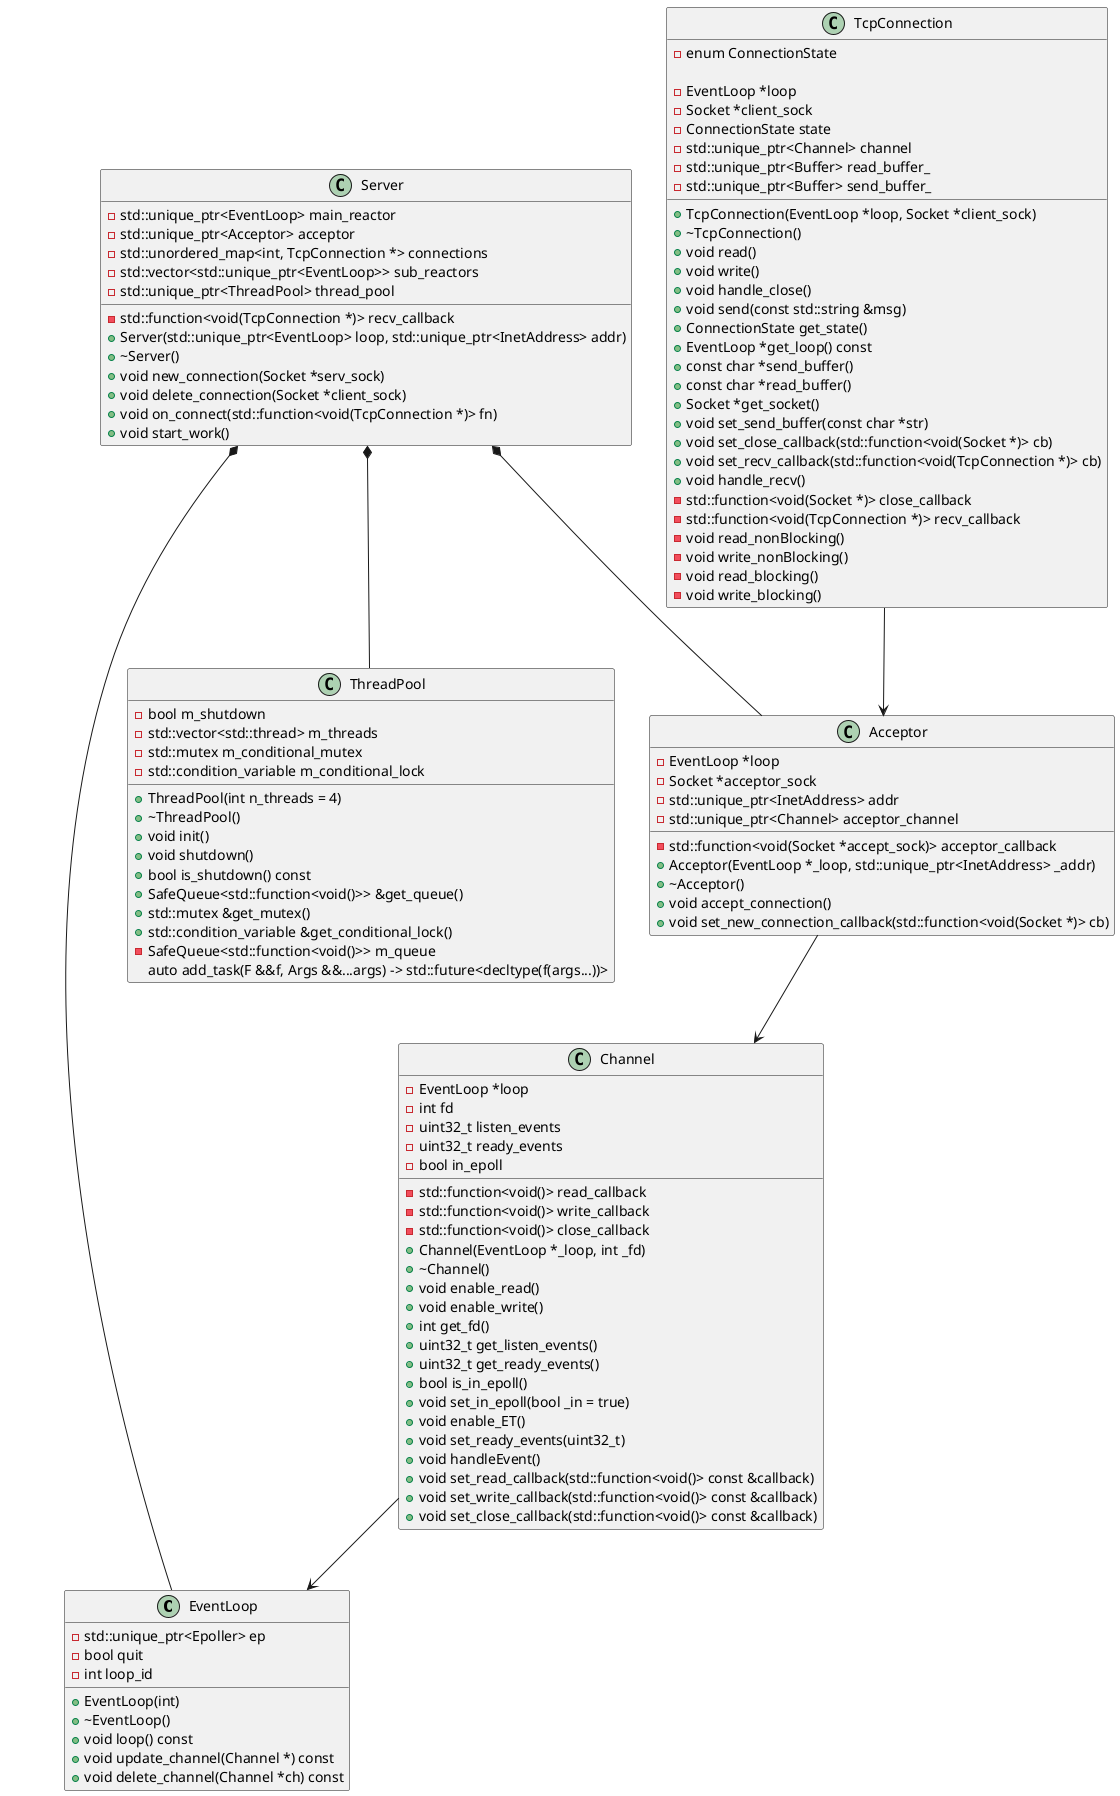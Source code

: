 ' alt+d is vscode shortcut for plantuml preview
' plantuml classes.puml when you have plantuml extension installed
@startuml
class EventLoop {
    - std::unique_ptr<Epoller> ep
    - bool quit
    - int loop_id
    + EventLoop(int)
    + ~EventLoop()
    + void loop() const
    + void update_channel(Channel *) const
    + void delete_channel(Channel *ch) const
}
class Server {
    - std::unique_ptr<EventLoop> main_reactor
    - std::unique_ptr<Acceptor> acceptor
    - std::unordered_map<int, TcpConnection *> connections
    - std::vector<std::unique_ptr<EventLoop>> sub_reactors
    - std::unique_ptr<ThreadPool> thread_pool
    - std::function<void(TcpConnection *)> recv_callback
    + Server(std::unique_ptr<EventLoop> loop, std::unique_ptr<InetAddress> addr)
    + ~Server()
    + void new_connection(Socket *serv_sock)
    + void delete_connection(Socket *client_sock)
    + void on_connect(std::function<void(TcpConnection *)> fn)
    + void start_work()
}


class Channel {
    - EventLoop *loop
    - int fd
    - uint32_t listen_events
    - uint32_t ready_events
    - bool in_epoll
    - std::function<void()> read_callback
    - std::function<void()> write_callback
    - std::function<void()> close_callback
    + Channel(EventLoop *_loop, int _fd)
    + ~Channel()
    + void enable_read()
    + void enable_write()
    + int get_fd()
    + uint32_t get_listen_events()
    + uint32_t get_ready_events()
    + bool is_in_epoll()
    + void set_in_epoll(bool _in = true)
    + void enable_ET()
    + void set_ready_events(uint32_t)
    + void handleEvent()
    + void set_read_callback(std::function<void()> const &callback)
    + void set_write_callback(std::function<void()> const &callback)
    + void set_close_callback(std::function<void()> const &callback)
}
class TcpConnection {
    - enum ConnectionState 
    
    + TcpConnection(EventLoop *loop, Socket *client_sock)
    + ~TcpConnection()
    + void read()
    + void write()
    + void handle_close()
    + void send(const std::string &msg)
    + ConnectionState get_state()
    + EventLoop *get_loop() const
    + const char *send_buffer()
    + const char *read_buffer()
    + Socket *get_socket()
    + void set_send_buffer(const char *str)
    + void set_close_callback(std::function<void(Socket *)> cb)
    + void set_recv_callback(std::function<void(TcpConnection *)> cb)
    + void handle_recv()
    - EventLoop *loop
    - Socket *client_sock
    - ConnectionState state
    - std::unique_ptr<Channel> channel
    - std::unique_ptr<Buffer> read_buffer_
    - std::unique_ptr<Buffer> send_buffer_
    - std::function<void(Socket *)> close_callback
    - std::function<void(TcpConnection *)> recv_callback
    - void read_nonBlocking()
    - void write_nonBlocking()
    - void read_blocking()
    - void write_blocking()
}


class ThreadPool {
    + ThreadPool(int n_threads = 4)
    + ~ThreadPool()
    + void init()
    + void shutdown()
    + bool is_shutdown() const
    + SafeQueue<std::function<void()>> &get_queue()
    + std::mutex &get_mutex()
    + std::condition_variable &get_conditional_lock()
    - bool m_shutdown
    - SafeQueue<std::function<void()>> m_queue
    - std::vector<std::thread> m_threads
    - std::mutex m_conditional_mutex
    - std::condition_variable m_conditional_lock
    {method} auto add_task(F &&f, Args &&...args) -> std::future<decltype(f(args...))>
}
class Acceptor {
    - EventLoop *loop
    - Socket *acceptor_sock
    - std::unique_ptr<InetAddress> addr
    - std::unique_ptr<Channel> acceptor_channel
    - std::function<void(Socket *accept_sock)> acceptor_callback
    + Acceptor(EventLoop *_loop, std::unique_ptr<InetAddress> _addr)
    + ~Acceptor()
    + void accept_connection()
    + void set_new_connection_callback(std::function<void(Socket *)> cb)
}
Server *-- Acceptor
Server *-- ThreadPool
Server *-- EventLoop
Channel --> EventLoop
TcpConnection --> Acceptor
Acceptor --> Channel

@enduml
